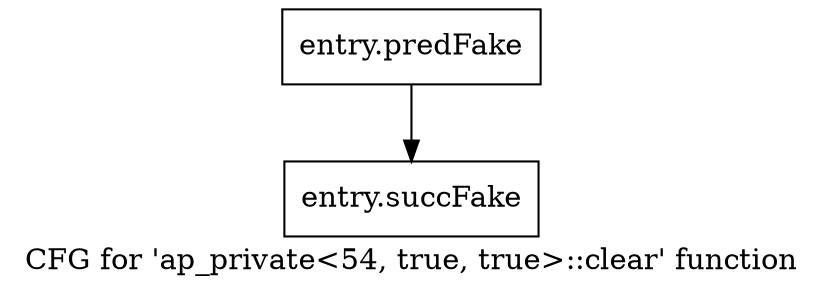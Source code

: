 digraph "CFG for 'ap_private\<54, true, true\>::clear' function" {
	label="CFG for 'ap_private\<54, true, true\>::clear' function";

	Node0x3d91300 [shape=record,filename="",linenumber="",label="{entry.predFake}"];
	Node0x3d91300 -> Node0x3ec82c0[ callList="" memoryops="" filename="/tools/Xilinx/Vitis_HLS/2022.1/include/etc/ap_private.h" execusionnum="0"];
	Node0x3ec82c0 [shape=record,filename="/tools/Xilinx/Vitis_HLS/2022.1/include/etc/ap_private.h",linenumber="1873",label="{entry.succFake}"];
}
